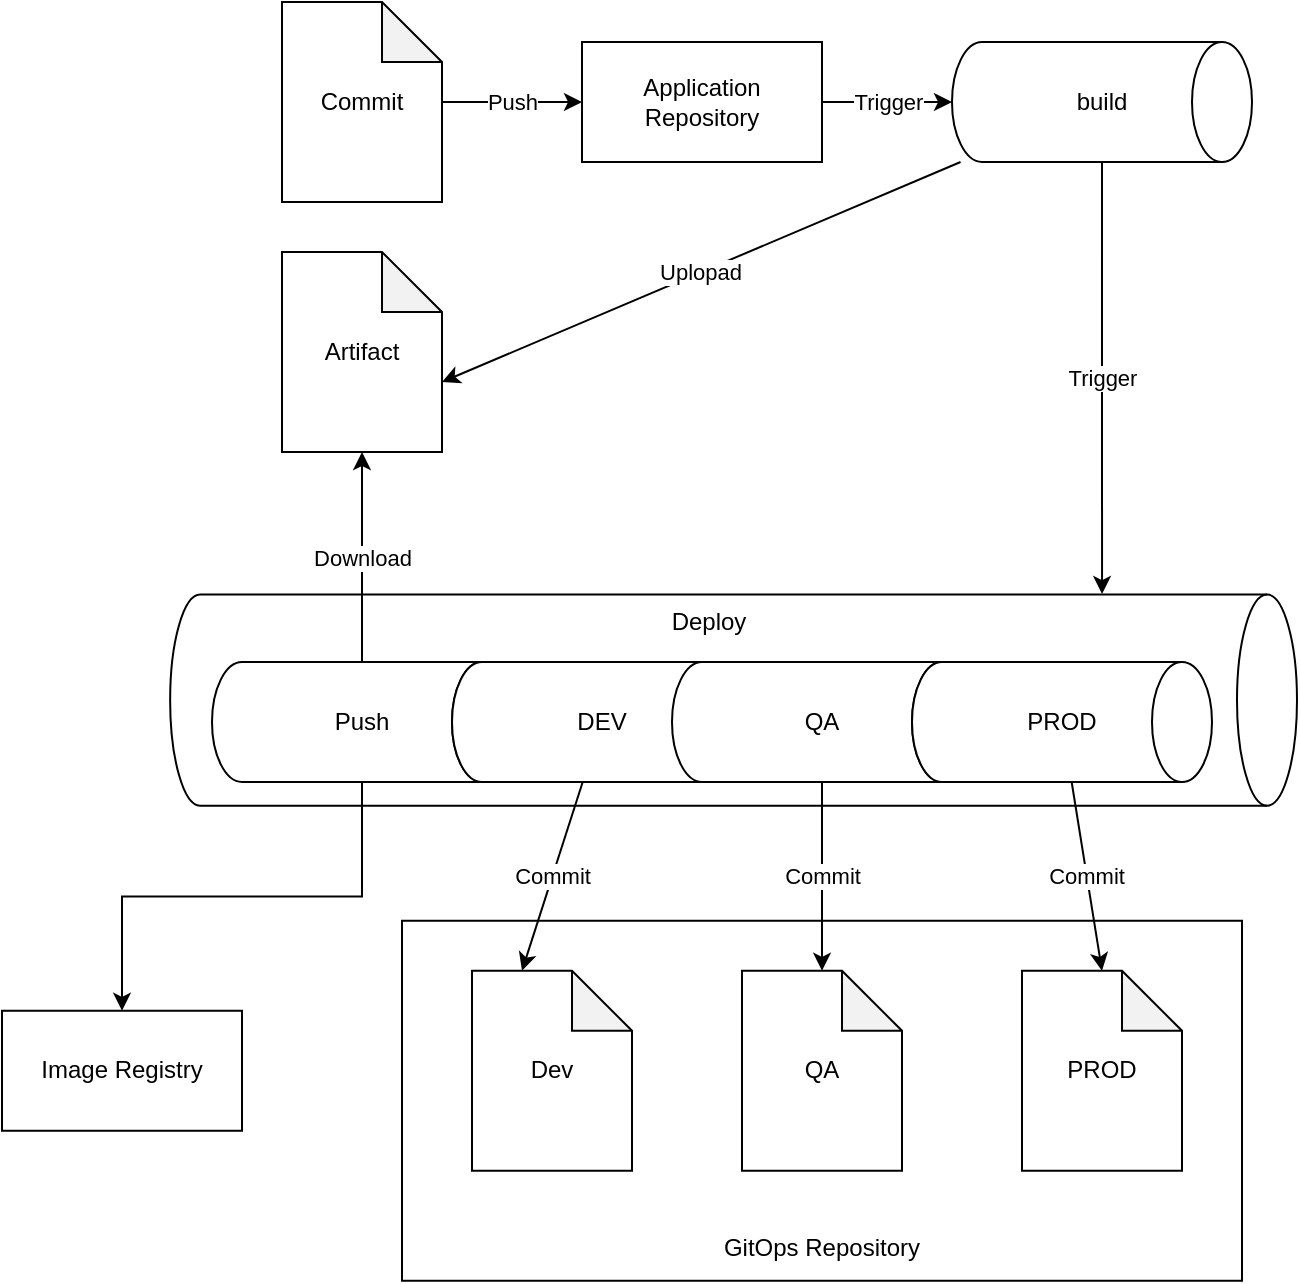 <mxfile version="13.7.9" type="device"><diagram id="PNZ7bJ-3EHep2IhcwqB7" name="gitops"><mxGraphModel dx="1515" dy="920" grid="1" gridSize="10" guides="1" tooltips="1" connect="1" arrows="1" fold="1" page="1" pageScale="1" pageWidth="850" pageHeight="1100" math="0" shadow="0"><root><mxCell id="0"/><mxCell id="1" parent="0"/><mxCell id="lonta20pajSD3nz0lOa3-1" value="Deploy" style="shape=cylinder3;whiteSpace=wrap;html=1;boundedLbl=1;backgroundOutline=1;size=15;rotation=90;verticalAlign=top;horizontal=0;spacingBottom=4;" vertex="1" parent="1"><mxGeometry x="432.97" y="172.36" width="105.63" height="563.43" as="geometry"/></mxCell><mxCell id="lonta20pajSD3nz0lOa3-4" style="edgeStyle=orthogonalEdgeStyle;rounded=0;orthogonalLoop=1;jettySize=auto;html=1;entryX=0.5;entryY=0;entryDx=0;entryDy=0;" edge="1" parent="1" source="_fkAho79POF2C51zd_EF-44" target="_fkAho79POF2C51zd_EF-47"><mxGeometry relative="1" as="geometry"/></mxCell><mxCell id="_fkAho79POF2C51zd_EF-44" value="Push" style="shape=cylinder2;whiteSpace=wrap;html=1;boundedLbl=1;backgroundOutline=1;size=15;rotation=90;verticalAlign=middle;horizontal=0;" parent="1" vertex="1"><mxGeometry x="270" y="390" width="60" height="150" as="geometry"/></mxCell><mxCell id="_fkAho79POF2C51zd_EF-27" value="GitOps Repository" style="rounded=0;whiteSpace=wrap;html=1;verticalAlign=bottom;spacingBottom=7;" parent="1" vertex="1"><mxGeometry x="320" y="564.38" width="420" height="180" as="geometry"/></mxCell><mxCell id="lonta20pajSD3nz0lOa3-5" value="Commit" style="rounded=0;orthogonalLoop=1;jettySize=auto;html=1;entryX=0;entryY=0;entryDx=25;entryDy=0;entryPerimeter=0;" edge="1" parent="1" source="_fkAho79POF2C51zd_EF-40" target="_fkAho79POF2C51zd_EF-14"><mxGeometry relative="1" as="geometry"/></mxCell><mxCell id="_fkAho79POF2C51zd_EF-40" value="DEV" style="shape=cylinder2;whiteSpace=wrap;html=1;boundedLbl=1;backgroundOutline=1;size=15;rotation=90;verticalAlign=middle;horizontal=0;" parent="1" vertex="1"><mxGeometry x="390" y="390" width="60" height="150" as="geometry"/></mxCell><mxCell id="zGeXb2P0Q-Rcy9ROXan2-8" value="Trigger" style="edgeStyle=orthogonalEdgeStyle;rounded=0;orthogonalLoop=1;jettySize=auto;html=1;" parent="1" source="zGeXb2P0Q-Rcy9ROXan2-2" target="zGeXb2P0Q-Rcy9ROXan2-7" edge="1"><mxGeometry relative="1" as="geometry"/></mxCell><mxCell id="zGeXb2P0Q-Rcy9ROXan2-2" value="Application Repository" style="rounded=0;whiteSpace=wrap;html=1;" parent="1" vertex="1"><mxGeometry x="410" y="125" width="120" height="60" as="geometry"/></mxCell><mxCell id="lonta20pajSD3nz0lOa3-11" value="Uplopad" style="edgeStyle=none;rounded=0;orthogonalLoop=1;jettySize=auto;html=1;entryX=0;entryY=0;entryDx=80;entryDy=65;entryPerimeter=0;" edge="1" parent="1" source="zGeXb2P0Q-Rcy9ROXan2-7" target="lonta20pajSD3nz0lOa3-8"><mxGeometry relative="1" as="geometry"/></mxCell><mxCell id="lonta20pajSD3nz0lOa3-14" value="Trigger" style="edgeStyle=orthogonalEdgeStyle;rounded=0;orthogonalLoop=1;jettySize=auto;html=1;entryX=-0.002;entryY=0.173;entryDx=0;entryDy=0;entryPerimeter=0;" edge="1" parent="1" source="zGeXb2P0Q-Rcy9ROXan2-7" target="lonta20pajSD3nz0lOa3-1"><mxGeometry relative="1" as="geometry"/></mxCell><mxCell id="zGeXb2P0Q-Rcy9ROXan2-7" value="build" style="shape=cylinder2;whiteSpace=wrap;html=1;boundedLbl=1;backgroundOutline=1;size=15;rotation=90;verticalAlign=middle;horizontal=0;" parent="1" vertex="1"><mxGeometry x="640" y="80" width="60" height="150" as="geometry"/></mxCell><mxCell id="lonta20pajSD3nz0lOa3-3" value="Push" style="edgeStyle=orthogonalEdgeStyle;rounded=0;orthogonalLoop=1;jettySize=auto;html=1;entryX=0;entryY=0.5;entryDx=0;entryDy=0;" edge="1" parent="1" source="_fkAho79POF2C51zd_EF-3" target="zGeXb2P0Q-Rcy9ROXan2-2"><mxGeometry relative="1" as="geometry"/></mxCell><mxCell id="_fkAho79POF2C51zd_EF-3" value="Commit" style="shape=note;whiteSpace=wrap;html=1;backgroundOutline=1;darkOpacity=0.05;" parent="1" vertex="1"><mxGeometry x="260" y="105" width="80" height="100" as="geometry"/></mxCell><mxCell id="_fkAho79POF2C51zd_EF-14" value="Dev" style="shape=note;whiteSpace=wrap;html=1;backgroundOutline=1;darkOpacity=0.05;" parent="1" vertex="1"><mxGeometry x="355" y="589.38" width="80" height="100" as="geometry"/></mxCell><mxCell id="_fkAho79POF2C51zd_EF-15" value="PROD" style="shape=note;whiteSpace=wrap;html=1;backgroundOutline=1;darkOpacity=0.05;" parent="1" vertex="1"><mxGeometry x="630" y="589.38" width="80" height="100" as="geometry"/></mxCell><mxCell id="_fkAho79POF2C51zd_EF-16" value="QA" style="shape=note;whiteSpace=wrap;html=1;backgroundOutline=1;darkOpacity=0.05;" parent="1" vertex="1"><mxGeometry x="490" y="589.38" width="80" height="100" as="geometry"/></mxCell><mxCell id="lonta20pajSD3nz0lOa3-6" value="Commit" style="edgeStyle=none;rounded=0;orthogonalLoop=1;jettySize=auto;html=1;entryX=0.5;entryY=0;entryDx=0;entryDy=0;entryPerimeter=0;" edge="1" parent="1" source="_fkAho79POF2C51zd_EF-36" target="_fkAho79POF2C51zd_EF-16"><mxGeometry relative="1" as="geometry"/></mxCell><mxCell id="_fkAho79POF2C51zd_EF-36" value="QA" style="shape=cylinder2;whiteSpace=wrap;html=1;boundedLbl=1;backgroundOutline=1;size=15;rotation=90;verticalAlign=middle;horizontal=0;" parent="1" vertex="1"><mxGeometry x="500" y="390" width="60" height="150" as="geometry"/></mxCell><mxCell id="lonta20pajSD3nz0lOa3-7" value="Commit" style="edgeStyle=none;rounded=0;orthogonalLoop=1;jettySize=auto;html=1;entryX=0.5;entryY=0;entryDx=0;entryDy=0;entryPerimeter=0;" edge="1" parent="1" source="_fkAho79POF2C51zd_EF-39" target="_fkAho79POF2C51zd_EF-15"><mxGeometry relative="1" as="geometry"/></mxCell><mxCell id="_fkAho79POF2C51zd_EF-39" value="PROD" style="shape=cylinder2;whiteSpace=wrap;html=1;boundedLbl=1;backgroundOutline=1;size=15;rotation=90;verticalAlign=middle;horizontal=0;" parent="1" vertex="1"><mxGeometry x="620" y="390" width="60" height="150" as="geometry"/></mxCell><mxCell id="_fkAho79POF2C51zd_EF-47" value="Image Registry" style="rounded=0;whiteSpace=wrap;html=1;" parent="1" vertex="1"><mxGeometry x="120" y="609.38" width="120" height="60" as="geometry"/></mxCell><mxCell id="lonta20pajSD3nz0lOa3-15" value="Download" style="edgeStyle=orthogonalEdgeStyle;rounded=0;orthogonalLoop=1;jettySize=auto;html=1;startArrow=classic;startFill=1;endArrow=none;endFill=0;" edge="1" parent="1" source="lonta20pajSD3nz0lOa3-8" target="_fkAho79POF2C51zd_EF-44"><mxGeometry relative="1" as="geometry"/></mxCell><mxCell id="lonta20pajSD3nz0lOa3-8" value="Artifact" style="shape=note;whiteSpace=wrap;html=1;backgroundOutline=1;darkOpacity=0.05;" vertex="1" parent="1"><mxGeometry x="260" y="230" width="80" height="100" as="geometry"/></mxCell></root></mxGraphModel></diagram></mxfile>